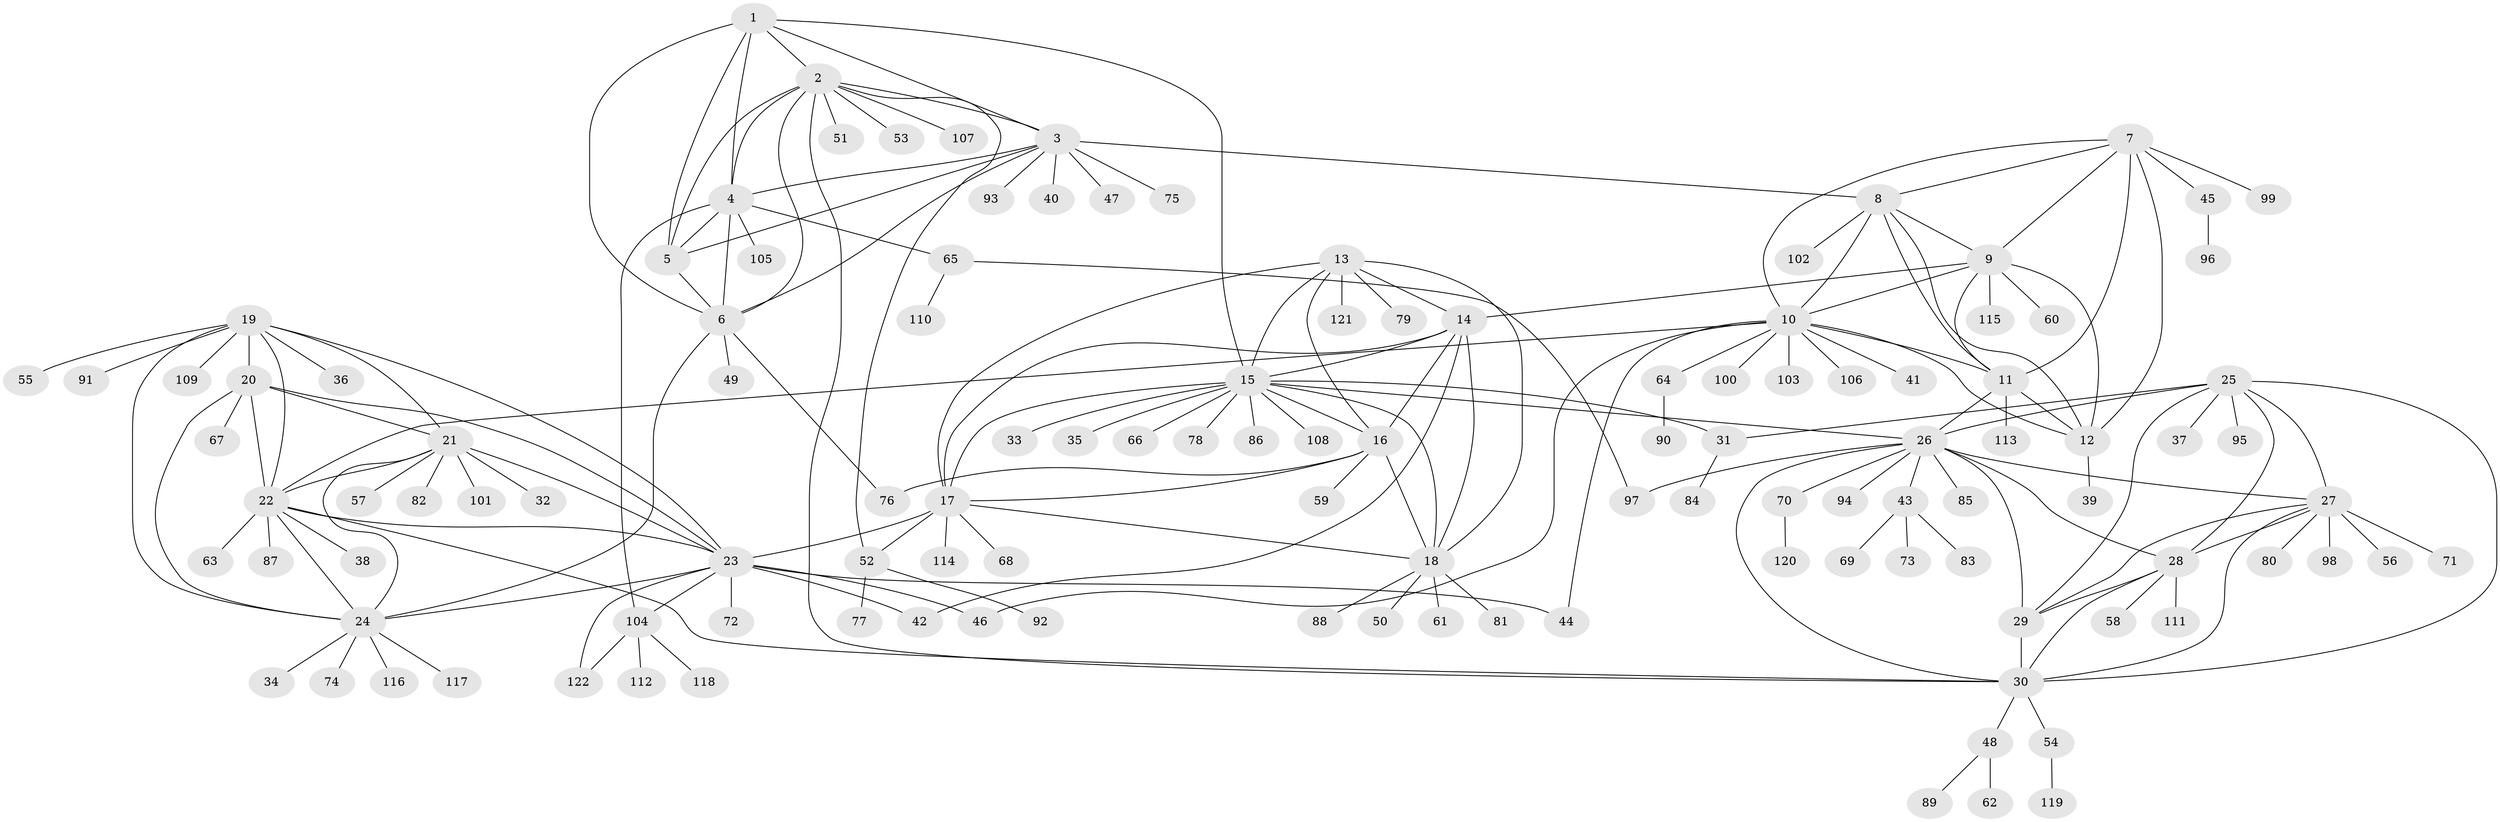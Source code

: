 // Generated by graph-tools (version 1.1) at 2025/02/03/09/25 03:02:46]
// undirected, 122 vertices, 186 edges
graph export_dot {
graph [start="1"]
  node [color=gray90,style=filled];
  1;
  2;
  3;
  4;
  5;
  6;
  7;
  8;
  9;
  10;
  11;
  12;
  13;
  14;
  15;
  16;
  17;
  18;
  19;
  20;
  21;
  22;
  23;
  24;
  25;
  26;
  27;
  28;
  29;
  30;
  31;
  32;
  33;
  34;
  35;
  36;
  37;
  38;
  39;
  40;
  41;
  42;
  43;
  44;
  45;
  46;
  47;
  48;
  49;
  50;
  51;
  52;
  53;
  54;
  55;
  56;
  57;
  58;
  59;
  60;
  61;
  62;
  63;
  64;
  65;
  66;
  67;
  68;
  69;
  70;
  71;
  72;
  73;
  74;
  75;
  76;
  77;
  78;
  79;
  80;
  81;
  82;
  83;
  84;
  85;
  86;
  87;
  88;
  89;
  90;
  91;
  92;
  93;
  94;
  95;
  96;
  97;
  98;
  99;
  100;
  101;
  102;
  103;
  104;
  105;
  106;
  107;
  108;
  109;
  110;
  111;
  112;
  113;
  114;
  115;
  116;
  117;
  118;
  119;
  120;
  121;
  122;
  1 -- 2;
  1 -- 3;
  1 -- 4;
  1 -- 5;
  1 -- 6;
  1 -- 15;
  2 -- 3;
  2 -- 4;
  2 -- 5;
  2 -- 6;
  2 -- 30;
  2 -- 51;
  2 -- 52;
  2 -- 53;
  2 -- 107;
  3 -- 4;
  3 -- 5;
  3 -- 6;
  3 -- 8;
  3 -- 40;
  3 -- 47;
  3 -- 75;
  3 -- 93;
  4 -- 5;
  4 -- 6;
  4 -- 65;
  4 -- 104;
  4 -- 105;
  5 -- 6;
  6 -- 24;
  6 -- 49;
  6 -- 76;
  7 -- 8;
  7 -- 9;
  7 -- 10;
  7 -- 11;
  7 -- 12;
  7 -- 45;
  7 -- 99;
  8 -- 9;
  8 -- 10;
  8 -- 11;
  8 -- 12;
  8 -- 102;
  9 -- 10;
  9 -- 11;
  9 -- 12;
  9 -- 14;
  9 -- 60;
  9 -- 115;
  10 -- 11;
  10 -- 12;
  10 -- 22;
  10 -- 41;
  10 -- 44;
  10 -- 46;
  10 -- 64;
  10 -- 100;
  10 -- 103;
  10 -- 106;
  11 -- 12;
  11 -- 26;
  11 -- 113;
  12 -- 39;
  13 -- 14;
  13 -- 15;
  13 -- 16;
  13 -- 17;
  13 -- 18;
  13 -- 79;
  13 -- 121;
  14 -- 15;
  14 -- 16;
  14 -- 17;
  14 -- 18;
  14 -- 42;
  15 -- 16;
  15 -- 17;
  15 -- 18;
  15 -- 26;
  15 -- 31;
  15 -- 33;
  15 -- 35;
  15 -- 66;
  15 -- 78;
  15 -- 86;
  15 -- 108;
  16 -- 17;
  16 -- 18;
  16 -- 59;
  16 -- 76;
  17 -- 18;
  17 -- 23;
  17 -- 52;
  17 -- 68;
  17 -- 114;
  18 -- 50;
  18 -- 61;
  18 -- 81;
  18 -- 88;
  19 -- 20;
  19 -- 21;
  19 -- 22;
  19 -- 23;
  19 -- 24;
  19 -- 36;
  19 -- 55;
  19 -- 91;
  19 -- 109;
  20 -- 21;
  20 -- 22;
  20 -- 23;
  20 -- 24;
  20 -- 67;
  21 -- 22;
  21 -- 23;
  21 -- 24;
  21 -- 32;
  21 -- 57;
  21 -- 82;
  21 -- 101;
  22 -- 23;
  22 -- 24;
  22 -- 30;
  22 -- 38;
  22 -- 63;
  22 -- 87;
  23 -- 24;
  23 -- 42;
  23 -- 44;
  23 -- 46;
  23 -- 72;
  23 -- 104;
  23 -- 122;
  24 -- 34;
  24 -- 74;
  24 -- 116;
  24 -- 117;
  25 -- 26;
  25 -- 27;
  25 -- 28;
  25 -- 29;
  25 -- 30;
  25 -- 31;
  25 -- 37;
  25 -- 95;
  26 -- 27;
  26 -- 28;
  26 -- 29;
  26 -- 30;
  26 -- 43;
  26 -- 70;
  26 -- 85;
  26 -- 94;
  26 -- 97;
  27 -- 28;
  27 -- 29;
  27 -- 30;
  27 -- 56;
  27 -- 71;
  27 -- 80;
  27 -- 98;
  28 -- 29;
  28 -- 30;
  28 -- 58;
  28 -- 111;
  29 -- 30;
  30 -- 48;
  30 -- 54;
  31 -- 84;
  43 -- 69;
  43 -- 73;
  43 -- 83;
  45 -- 96;
  48 -- 62;
  48 -- 89;
  52 -- 77;
  52 -- 92;
  54 -- 119;
  64 -- 90;
  65 -- 97;
  65 -- 110;
  70 -- 120;
  104 -- 112;
  104 -- 118;
  104 -- 122;
}
